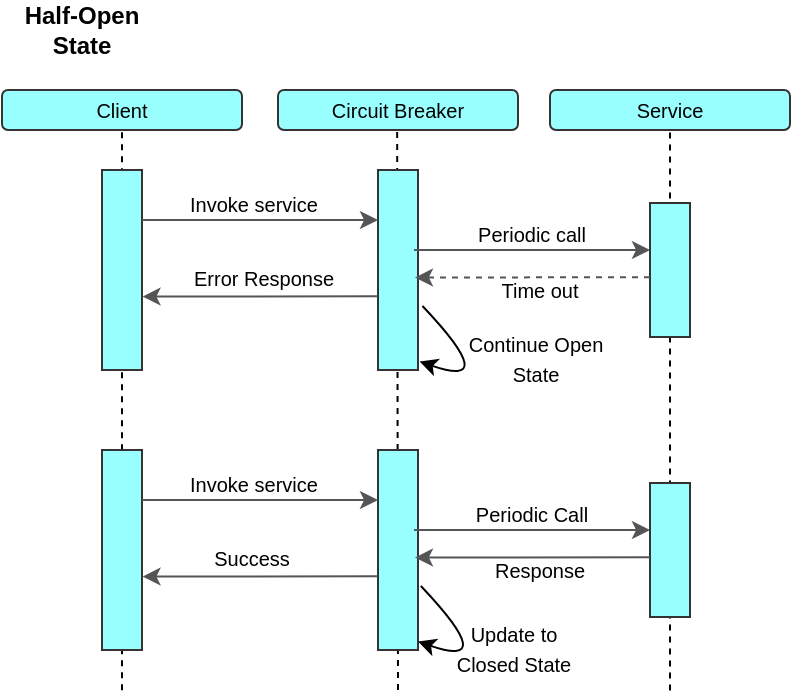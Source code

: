 <mxfile version="13.10.0" type="embed" pages="2">
    <diagram id="6hGFLwfOUW9BJ-s0fimq" name="Page-1">
        <mxGraphModel dx="1250" dy="0" grid="1" gridSize="10" guides="1" tooltips="1" connect="1" arrows="1" fold="1" page="1" pageScale="1" pageWidth="827" pageHeight="1169" math="0" shadow="0">
            <root>
                <mxCell id="0"/>
                <mxCell id="1" parent="0"/>
                <mxCell id="120" value="" style="endArrow=none;dashed=1;html=1;strokeWidth=1;entryX=0.5;entryY=1;entryDx=0;entryDy=0;" parent="1" edge="1">
                    <mxGeometry width="50" height="50" relative="1" as="geometry">
                        <mxPoint x="338" y="380" as="sourcePoint"/>
                        <mxPoint x="337.58" y="100" as="targetPoint"/>
                    </mxGeometry>
                </mxCell>
                <mxCell id="121" value="" style="endArrow=none;dashed=1;html=1;strokeWidth=1;entryX=0.5;entryY=1;entryDx=0;entryDy=0;" parent="1" edge="1">
                    <mxGeometry width="50" height="50" relative="1" as="geometry">
                        <mxPoint x="200" y="380.15" as="sourcePoint"/>
                        <mxPoint x="200" y="100" as="targetPoint"/>
                    </mxGeometry>
                </mxCell>
                <mxCell id="108" value="" style="rounded=1;whiteSpace=wrap;html=1;fillColor=#99FFFF;strokeColor=#333333;" parent="1" vertex="1">
                    <mxGeometry x="278" y="80" width="120" height="20" as="geometry"/>
                </mxCell>
                <mxCell id="109" value="&lt;font style=&quot;font-size: 10px&quot;&gt;Circuit Breaker&lt;/font&gt;" style="text;html=1;strokeColor=none;fillColor=none;align=center;verticalAlign=middle;whiteSpace=wrap;rounded=0;" parent="1" vertex="1">
                    <mxGeometry x="302" y="85" width="72" height="10" as="geometry"/>
                </mxCell>
                <mxCell id="110" value="" style="rounded=1;whiteSpace=wrap;html=1;fillColor=#99FFFF;strokeColor=#333333;" parent="1" vertex="1">
                    <mxGeometry x="140" y="80" width="120" height="20" as="geometry"/>
                </mxCell>
                <mxCell id="111" value="&lt;font style=&quot;font-size: 10px&quot;&gt;Client&lt;/font&gt;" style="text;html=1;strokeColor=none;fillColor=none;align=center;verticalAlign=middle;whiteSpace=wrap;rounded=0;" parent="1" vertex="1">
                    <mxGeometry x="180" y="85" width="40" height="10" as="geometry"/>
                </mxCell>
                <mxCell id="112" value="" style="rounded=1;whiteSpace=wrap;html=1;fillColor=#99FFFF;strokeColor=#333333;" parent="1" vertex="1">
                    <mxGeometry x="414" y="80" width="120" height="20" as="geometry"/>
                </mxCell>
                <mxCell id="113" value="&lt;font style=&quot;font-size: 10px&quot;&gt;Service&lt;/font&gt;" style="text;html=1;strokeColor=none;fillColor=none;align=center;verticalAlign=middle;whiteSpace=wrap;rounded=0;" parent="1" vertex="1">
                    <mxGeometry x="454" y="85" width="40" height="10" as="geometry"/>
                </mxCell>
                <mxCell id="117" value="" style="rounded=0;whiteSpace=wrap;html=1;strokeColor=#333333;fillColor=#99FFFF;" parent="1" vertex="1">
                    <mxGeometry x="190" y="120" width="20" height="100" as="geometry"/>
                </mxCell>
                <mxCell id="118" value="" style="rounded=0;whiteSpace=wrap;html=1;strokeColor=#333333;fillColor=#99FFFF;" parent="1" vertex="1">
                    <mxGeometry x="328" y="120" width="20" height="100" as="geometry"/>
                </mxCell>
                <mxCell id="119" value="" style="endArrow=none;dashed=1;html=1;strokeWidth=1;entryX=0.5;entryY=1;entryDx=0;entryDy=0;" parent="1" target="112" edge="1">
                    <mxGeometry width="50" height="50" relative="1" as="geometry">
                        <mxPoint x="474" y="380.223" as="sourcePoint"/>
                        <mxPoint x="560" y="180" as="targetPoint"/>
                    </mxGeometry>
                </mxCell>
                <mxCell id="122" value="" style="endArrow=classic;html=1;strokeWidth=1;exitX=1;exitY=0.25;exitDx=0;exitDy=0;entryX=0;entryY=0.25;entryDx=0;entryDy=0;strokeColor=#555555;" parent="1" source="117" target="118" edge="1">
                    <mxGeometry width="50" height="50" relative="1" as="geometry">
                        <mxPoint x="510" y="230" as="sourcePoint"/>
                        <mxPoint x="560" y="180" as="targetPoint"/>
                    </mxGeometry>
                </mxCell>
                <mxCell id="123" value="" style="endArrow=classic;html=1;strokeWidth=1;entryX=1.013;entryY=0.633;entryDx=0;entryDy=0;strokeColor=#555555;entryPerimeter=0;exitX=-0.01;exitY=0.631;exitDx=0;exitDy=0;exitPerimeter=0;" parent="1" source="118" target="117" edge="1">
                    <mxGeometry width="50" height="50" relative="1" as="geometry">
                        <mxPoint x="320" y="183" as="sourcePoint"/>
                        <mxPoint x="328" y="169.58" as="targetPoint"/>
                    </mxGeometry>
                </mxCell>
                <mxCell id="124" value="&lt;font style=&quot;font-size: 10px&quot;&gt;Invoke service&lt;/font&gt;" style="text;html=1;strokeColor=none;fillColor=none;align=center;verticalAlign=middle;whiteSpace=wrap;rounded=0;" parent="1" vertex="1">
                    <mxGeometry x="231" y="127" width="70" height="20" as="geometry"/>
                </mxCell>
                <mxCell id="125" value="&lt;span style=&quot;font-size: 10px&quot;&gt;Error Response&lt;/span&gt;" style="text;html=1;strokeColor=none;fillColor=none;align=center;verticalAlign=middle;whiteSpace=wrap;rounded=0;" parent="1" vertex="1">
                    <mxGeometry x="232" y="164" width="78" height="20" as="geometry"/>
                </mxCell>
                <mxCell id="126" value="&lt;b&gt;Half-Open State&lt;/b&gt;" style="text;html=1;strokeColor=none;fillColor=none;align=center;verticalAlign=middle;whiteSpace=wrap;rounded=0;" parent="1" vertex="1">
                    <mxGeometry x="140" y="40" width="80" height="20" as="geometry"/>
                </mxCell>
                <mxCell id="129" value="" style="endArrow=classic;html=1;strokeWidth=1;exitX=1;exitY=0.25;exitDx=0;exitDy=0;entryX=0;entryY=0.25;entryDx=0;entryDy=0;strokeColor=#555555;" parent="1" edge="1">
                    <mxGeometry width="50" height="50" relative="1" as="geometry">
                        <mxPoint x="346" y="160" as="sourcePoint"/>
                        <mxPoint x="464" y="160" as="targetPoint"/>
                    </mxGeometry>
                </mxCell>
                <mxCell id="130" value="" style="rounded=0;whiteSpace=wrap;html=1;strokeColor=#333333;fillColor=#99FFFF;" parent="1" vertex="1">
                    <mxGeometry x="464" y="136.5" width="20" height="67" as="geometry"/>
                </mxCell>
                <mxCell id="132" value="" style="endArrow=classic;html=1;strokeWidth=1;entryX=1.013;entryY=0.633;entryDx=0;entryDy=0;strokeColor=#555555;entryPerimeter=0;exitX=-0.01;exitY=0.631;exitDx=0;exitDy=0;exitPerimeter=0;dashed=1;" parent="1" edge="1">
                    <mxGeometry width="50" height="50" relative="1" as="geometry">
                        <mxPoint x="464.0" y="173.58" as="sourcePoint"/>
                        <mxPoint x="346.46" y="173.78" as="targetPoint"/>
                    </mxGeometry>
                </mxCell>
                <mxCell id="133" value="&lt;font style=&quot;font-size: 10px&quot;&gt;Periodic call&lt;/font&gt;" style="text;html=1;strokeColor=none;fillColor=none;align=center;verticalAlign=middle;whiteSpace=wrap;rounded=0;" parent="1" vertex="1">
                    <mxGeometry x="370" y="142" width="70" height="20" as="geometry"/>
                </mxCell>
                <mxCell id="134" value="&lt;span style=&quot;font-size: 10px&quot;&gt;Time out&lt;/span&gt;" style="text;html=1;strokeColor=none;fillColor=none;align=center;verticalAlign=middle;whiteSpace=wrap;rounded=0;" parent="1" vertex="1">
                    <mxGeometry x="370" y="170" width="78" height="20" as="geometry"/>
                </mxCell>
                <mxCell id="136" value="" style="rounded=0;whiteSpace=wrap;html=1;strokeColor=#333333;fillColor=#99FFFF;" parent="1" vertex="1">
                    <mxGeometry x="190" y="260" width="20" height="100" as="geometry"/>
                </mxCell>
                <mxCell id="137" value="" style="rounded=0;whiteSpace=wrap;html=1;strokeColor=#333333;fillColor=#99FFFF;" parent="1" vertex="1">
                    <mxGeometry x="328" y="260" width="20" height="100" as="geometry"/>
                </mxCell>
                <mxCell id="138" value="" style="endArrow=classic;html=1;strokeWidth=1;exitX=1;exitY=0.25;exitDx=0;exitDy=0;entryX=0;entryY=0.25;entryDx=0;entryDy=0;strokeColor=#555555;" parent="1" source="136" target="137" edge="1">
                    <mxGeometry width="50" height="50" relative="1" as="geometry">
                        <mxPoint x="510" y="370" as="sourcePoint"/>
                        <mxPoint x="560" y="320" as="targetPoint"/>
                    </mxGeometry>
                </mxCell>
                <mxCell id="139" value="" style="endArrow=classic;html=1;strokeWidth=1;entryX=1.013;entryY=0.633;entryDx=0;entryDy=0;strokeColor=#555555;entryPerimeter=0;exitX=-0.01;exitY=0.631;exitDx=0;exitDy=0;exitPerimeter=0;" parent="1" source="137" target="136" edge="1">
                    <mxGeometry width="50" height="50" relative="1" as="geometry">
                        <mxPoint x="320" y="323" as="sourcePoint"/>
                        <mxPoint x="328" y="309.58" as="targetPoint"/>
                    </mxGeometry>
                </mxCell>
                <mxCell id="140" value="&lt;font style=&quot;font-size: 10px&quot;&gt;Invoke service&lt;/font&gt;" style="text;html=1;strokeColor=none;fillColor=none;align=center;verticalAlign=middle;whiteSpace=wrap;rounded=0;" parent="1" vertex="1">
                    <mxGeometry x="231" y="267" width="70" height="20" as="geometry"/>
                </mxCell>
                <mxCell id="141" value="&lt;span style=&quot;font-size: 10px&quot;&gt;Success&lt;br&gt;&lt;/span&gt;" style="text;html=1;strokeColor=none;fillColor=none;align=center;verticalAlign=middle;whiteSpace=wrap;rounded=0;" parent="1" vertex="1">
                    <mxGeometry x="220" y="304" width="90" height="20" as="geometry"/>
                </mxCell>
                <mxCell id="142" value="" style="endArrow=classic;html=1;strokeWidth=1;exitX=1;exitY=0.25;exitDx=0;exitDy=0;entryX=0;entryY=0.25;entryDx=0;entryDy=0;strokeColor=#555555;" parent="1" edge="1">
                    <mxGeometry width="50" height="50" relative="1" as="geometry">
                        <mxPoint x="346" y="300" as="sourcePoint"/>
                        <mxPoint x="464" y="300" as="targetPoint"/>
                    </mxGeometry>
                </mxCell>
                <mxCell id="143" value="" style="rounded=0;whiteSpace=wrap;html=1;strokeColor=#333333;fillColor=#99FFFF;" parent="1" vertex="1">
                    <mxGeometry x="464" y="276.5" width="20" height="67" as="geometry"/>
                </mxCell>
                <mxCell id="144" value="" style="endArrow=classic;html=1;strokeWidth=1;entryX=1.013;entryY=0.633;entryDx=0;entryDy=0;strokeColor=#555555;entryPerimeter=0;exitX=-0.01;exitY=0.631;exitDx=0;exitDy=0;exitPerimeter=0;" parent="1" edge="1">
                    <mxGeometry width="50" height="50" relative="1" as="geometry">
                        <mxPoint x="464" y="313.58" as="sourcePoint"/>
                        <mxPoint x="346.46" y="313.78" as="targetPoint"/>
                    </mxGeometry>
                </mxCell>
                <mxCell id="145" value="&lt;font style=&quot;font-size: 10px&quot;&gt;Periodic Call&lt;/font&gt;" style="text;html=1;strokeColor=none;fillColor=none;align=center;verticalAlign=middle;whiteSpace=wrap;rounded=0;" parent="1" vertex="1">
                    <mxGeometry x="370" y="282" width="70" height="20" as="geometry"/>
                </mxCell>
                <mxCell id="146" value="&lt;span style=&quot;font-size: 10px&quot;&gt;Response&lt;/span&gt;" style="text;html=1;strokeColor=none;fillColor=none;align=center;verticalAlign=middle;whiteSpace=wrap;rounded=0;" parent="1" vertex="1">
                    <mxGeometry x="370" y="310" width="78" height="20" as="geometry"/>
                </mxCell>
                <mxCell id="150" value="" style="curved=1;endArrow=classic;html=1;entryX=1.04;entryY=0.957;entryDx=0;entryDy=0;entryPerimeter=0;exitX=1.112;exitY=0.68;exitDx=0;exitDy=0;exitPerimeter=0;" parent="1" source="118" target="118" edge="1">
                    <mxGeometry width="50" height="50" relative="1" as="geometry">
                        <mxPoint x="360" y="190" as="sourcePoint"/>
                        <mxPoint x="350" y="200" as="targetPoint"/>
                        <Array as="points">
                            <mxPoint x="390" y="230"/>
                        </Array>
                    </mxGeometry>
                </mxCell>
                <mxCell id="151" value="&lt;font style=&quot;font-size: 10px&quot;&gt;Continue Open State&lt;/font&gt;" style="text;html=1;strokeColor=none;fillColor=none;align=center;verticalAlign=middle;whiteSpace=wrap;rounded=0;" parent="1" vertex="1">
                    <mxGeometry x="372" y="204" width="70" height="20" as="geometry"/>
                </mxCell>
                <mxCell id="152" value="" style="curved=1;endArrow=classic;html=1;entryX=1.04;entryY=0.957;entryDx=0;entryDy=0;entryPerimeter=0;exitX=1.112;exitY=0.68;exitDx=0;exitDy=0;exitPerimeter=0;" parent="1" edge="1">
                    <mxGeometry width="50" height="50" relative="1" as="geometry">
                        <mxPoint x="349.44" y="328" as="sourcePoint"/>
                        <mxPoint x="348.0" y="355.7" as="targetPoint"/>
                        <Array as="points">
                            <mxPoint x="389.2" y="370"/>
                        </Array>
                    </mxGeometry>
                </mxCell>
                <mxCell id="153" value="&lt;font style=&quot;font-size: 10px&quot;&gt;Update to Closed State&lt;/font&gt;" style="text;html=1;strokeColor=none;fillColor=none;align=center;verticalAlign=middle;whiteSpace=wrap;rounded=0;" parent="1" vertex="1">
                    <mxGeometry x="361" y="348.5" width="70" height="20" as="geometry"/>
                </mxCell>
            </root>
        </mxGraphModel>
    </diagram>
    <diagram id="_26c8bWuvJwkp7C4IeKa" name="Page-2">
        <mxGraphModel dx="1250" dy="0" grid="1" gridSize="10" guides="1" tooltips="1" connect="1" arrows="1" fold="1" page="1" pageScale="1" pageWidth="827" pageHeight="1169" math="0" shadow="0">
            <root>
                <mxCell id="2AATQBA529GWXVxAOZu3-0"/>
                <mxCell id="2AATQBA529GWXVxAOZu3-1" parent="2AATQBA529GWXVxAOZu3-0"/>
            </root>
        </mxGraphModel>
    </diagram>
</mxfile>